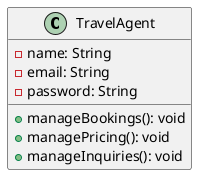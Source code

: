 @startuml
class TravelAgent {
  - name: String
  - email: String
  - password: String
  + manageBookings(): void
  + managePricing(): void
  + manageInquiries(): void
}
@enduml